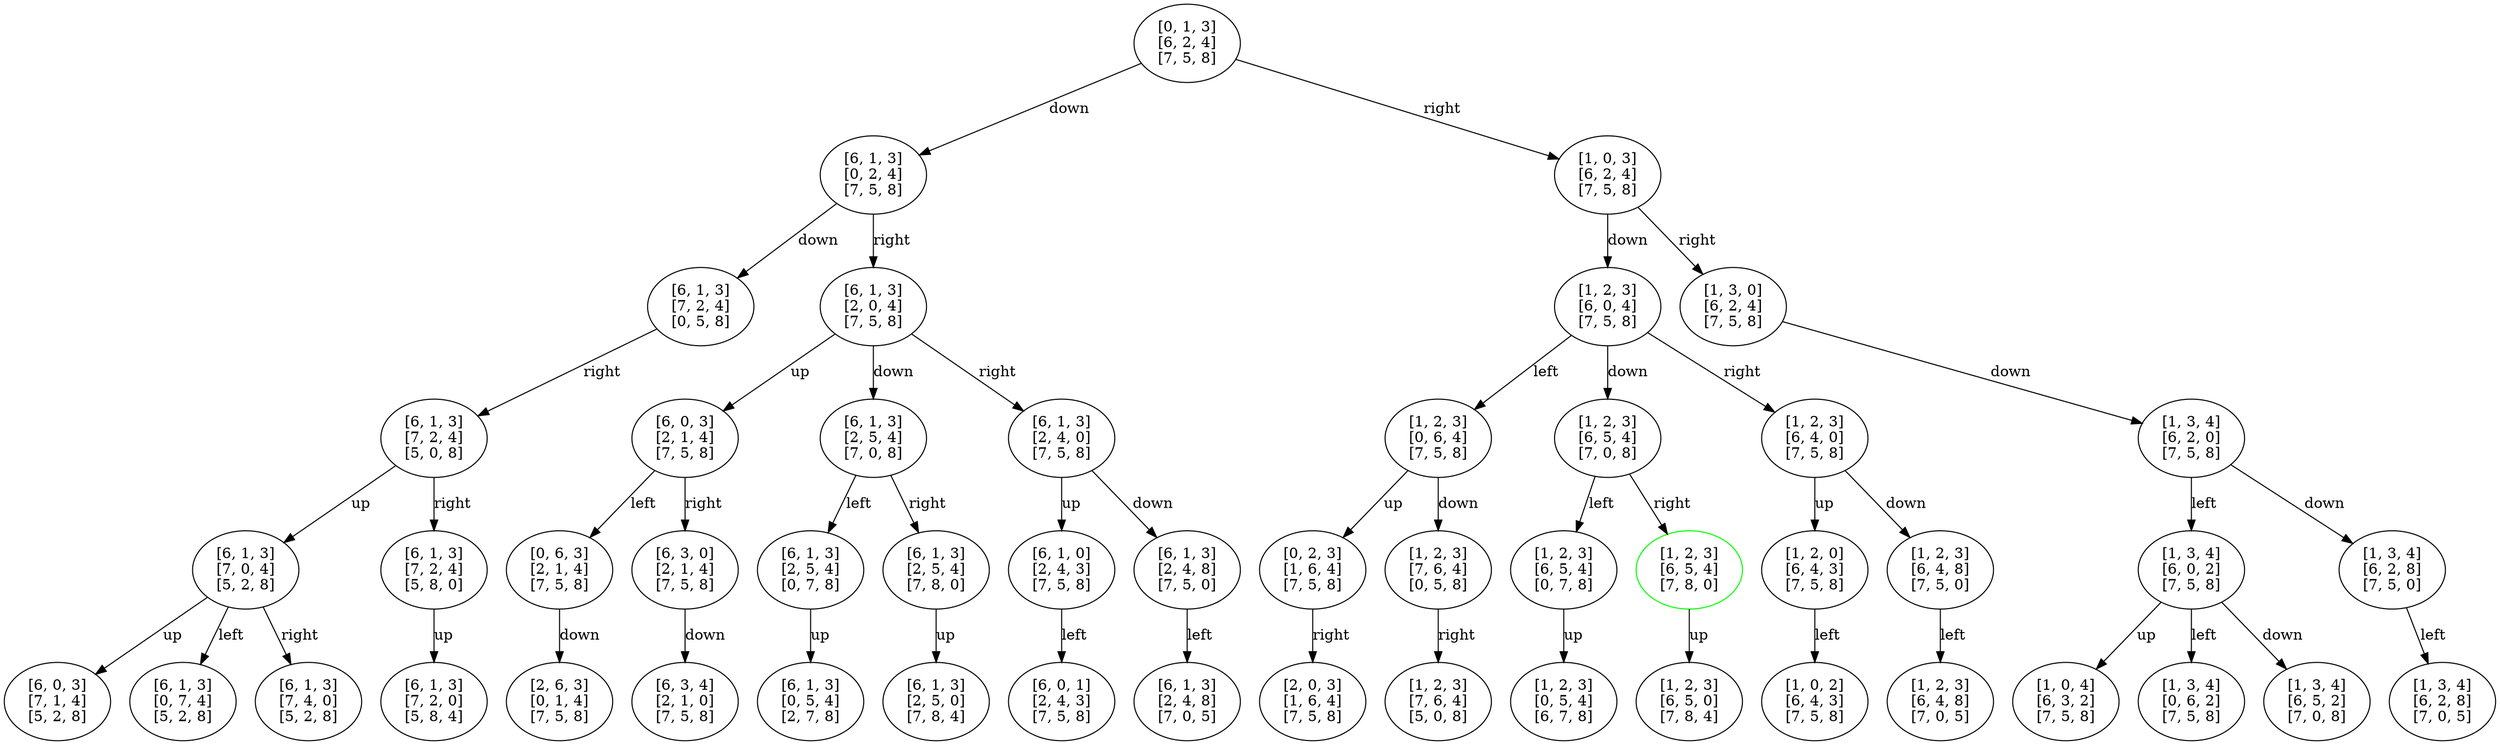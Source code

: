 // State space graph
digraph {
	1 [label="[0, 1, 3]
[6, 2, 4]
[7, 5, 8]"]
	2 [label="[6, 1, 3]
[0, 2, 4]
[7, 5, 8]"]
	1 -> 2 [label=down]
	3 [label="[1, 0, 3]
[6, 2, 4]
[7, 5, 8]"]
	1 -> 3 [label=right]
	4 [label="[6, 1, 3]
[7, 2, 4]
[0, 5, 8]"]
	2 -> 4 [label=down]
	5 [label="[6, 1, 3]
[2, 0, 4]
[7, 5, 8]"]
	2 -> 5 [label=right]
	6 [label="[1, 2, 3]
[6, 0, 4]
[7, 5, 8]"]
	3 -> 6 [label=down]
	7 [label="[1, 3, 0]
[6, 2, 4]
[7, 5, 8]"]
	3 -> 7 [label=right]
	8 [label="[6, 1, 3]
[7, 2, 4]
[5, 0, 8]"]
	4 -> 8 [label=right]
	9 [label="[6, 0, 3]
[2, 1, 4]
[7, 5, 8]"]
	5 -> 9 [label=up]
	10 [label="[6, 1, 3]
[2, 5, 4]
[7, 0, 8]"]
	5 -> 10 [label=down]
	11 [label="[6, 1, 3]
[2, 4, 0]
[7, 5, 8]"]
	5 -> 11 [label=right]
	12 [label="[1, 2, 3]
[0, 6, 4]
[7, 5, 8]"]
	6 -> 12 [label=left]
	13 [label="[1, 2, 3]
[6, 5, 4]
[7, 0, 8]"]
	6 -> 13 [label=down]
	14 [label="[1, 2, 3]
[6, 4, 0]
[7, 5, 8]"]
	6 -> 14 [label=right]
	15 [label="[1, 3, 4]
[6, 2, 0]
[7, 5, 8]"]
	7 -> 15 [label=down]
	16 [label="[6, 1, 3]
[7, 0, 4]
[5, 2, 8]"]
	8 -> 16 [label=up]
	17 [label="[6, 1, 3]
[7, 2, 4]
[5, 8, 0]"]
	8 -> 17 [label=right]
	18 [label="[0, 6, 3]
[2, 1, 4]
[7, 5, 8]"]
	9 -> 18 [label=left]
	19 [label="[6, 3, 0]
[2, 1, 4]
[7, 5, 8]"]
	9 -> 19 [label=right]
	20 [label="[6, 1, 3]
[2, 5, 4]
[0, 7, 8]"]
	10 -> 20 [label=left]
	21 [label="[6, 1, 3]
[2, 5, 4]
[7, 8, 0]"]
	10 -> 21 [label=right]
	22 [label="[6, 1, 0]
[2, 4, 3]
[7, 5, 8]"]
	11 -> 22 [label=up]
	23 [label="[6, 1, 3]
[2, 4, 8]
[7, 5, 0]"]
	11 -> 23 [label=down]
	24 [label="[0, 2, 3]
[1, 6, 4]
[7, 5, 8]"]
	12 -> 24 [label=up]
	25 [label="[1, 2, 3]
[7, 6, 4]
[0, 5, 8]"]
	12 -> 25 [label=down]
	26 [label="[1, 2, 3]
[6, 5, 4]
[0, 7, 8]"]
	13 -> 26 [label=left]
	27 [label="[1, 2, 3]
[6, 5, 4]
[7, 8, 0]" color=green]
	13 -> 27 [label=right]
	28 [label="[1, 2, 0]
[6, 4, 3]
[7, 5, 8]"]
	14 -> 28 [label=up]
	29 [label="[1, 2, 3]
[6, 4, 8]
[7, 5, 0]"]
	14 -> 29 [label=down]
	30 [label="[1, 3, 4]
[6, 0, 2]
[7, 5, 8]"]
	15 -> 30 [label=left]
	31 [label="[1, 3, 4]
[6, 2, 8]
[7, 5, 0]"]
	15 -> 31 [label=down]
	32 [label="[6, 0, 3]
[7, 1, 4]
[5, 2, 8]"]
	16 -> 32 [label=up]
	33 [label="[6, 1, 3]
[0, 7, 4]
[5, 2, 8]"]
	16 -> 33 [label=left]
	34 [label="[6, 1, 3]
[7, 4, 0]
[5, 2, 8]"]
	16 -> 34 [label=right]
	35 [label="[6, 1, 3]
[7, 2, 0]
[5, 8, 4]"]
	17 -> 35 [label=up]
	36 [label="[2, 6, 3]
[0, 1, 4]
[7, 5, 8]"]
	18 -> 36 [label=down]
	37 [label="[6, 3, 4]
[2, 1, 0]
[7, 5, 8]"]
	19 -> 37 [label=down]
	38 [label="[6, 1, 3]
[0, 5, 4]
[2, 7, 8]"]
	20 -> 38 [label=up]
	39 [label="[6, 1, 3]
[2, 5, 0]
[7, 8, 4]"]
	21 -> 39 [label=up]
	40 [label="[6, 0, 1]
[2, 4, 3]
[7, 5, 8]"]
	22 -> 40 [label=left]
	41 [label="[6, 1, 3]
[2, 4, 8]
[7, 0, 5]"]
	23 -> 41 [label=left]
	42 [label="[2, 0, 3]
[1, 6, 4]
[7, 5, 8]"]
	24 -> 42 [label=right]
	43 [label="[1, 2, 3]
[7, 6, 4]
[5, 0, 8]"]
	25 -> 43 [label=right]
	44 [label="[1, 2, 3]
[0, 5, 4]
[6, 7, 8]"]
	26 -> 44 [label=up]
	45 [label="[1, 2, 3]
[6, 5, 0]
[7, 8, 4]"]
	27 -> 45 [label=up]
	46 [label="[1, 0, 2]
[6, 4, 3]
[7, 5, 8]"]
	28 -> 46 [label=left]
	47 [label="[1, 2, 3]
[6, 4, 8]
[7, 0, 5]"]
	29 -> 47 [label=left]
	48 [label="[1, 0, 4]
[6, 3, 2]
[7, 5, 8]"]
	30 -> 48 [label=up]
	49 [label="[1, 3, 4]
[0, 6, 2]
[7, 5, 8]"]
	30 -> 49 [label=left]
	50 [label="[1, 3, 4]
[6, 5, 2]
[7, 0, 8]"]
	30 -> 50 [label=down]
	51 [label="[1, 3, 4]
[6, 2, 8]
[7, 0, 5]"]
	31 -> 51 [label=left]
}

